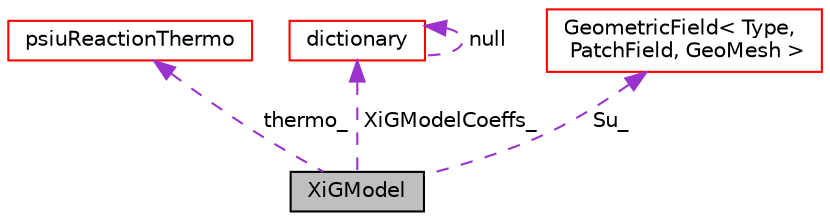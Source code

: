 digraph "XiGModel"
{
  bgcolor="transparent";
  edge [fontname="Helvetica",fontsize="10",labelfontname="Helvetica",labelfontsize="10"];
  node [fontname="Helvetica",fontsize="10",shape=record];
  Node1 [label="XiGModel",height=0.2,width=0.4,color="black", fillcolor="grey75", style="filled", fontcolor="black"];
  Node2 -> Node1 [dir="back",color="darkorchid3",fontsize="10",style="dashed",label=" thermo_" ,fontname="Helvetica"];
  Node2 [label="psiuReactionThermo",height=0.2,width=0.4,color="red",URL="$a02067.html",tooltip="Foam::psiuReactionThermo. "];
  Node3 -> Node1 [dir="back",color="darkorchid3",fontsize="10",style="dashed",label=" XiGModelCoeffs_" ,fontname="Helvetica"];
  Node3 [label="dictionary",height=0.2,width=0.4,color="red",URL="$a00532.html",tooltip="A list of keyword definitions, which are a keyword followed by any number of values (e..."];
  Node3 -> Node3 [dir="back",color="darkorchid3",fontsize="10",style="dashed",label=" null" ,fontname="Helvetica"];
  Node4 -> Node1 [dir="back",color="darkorchid3",fontsize="10",style="dashed",label=" Su_" ,fontname="Helvetica"];
  Node4 [label="GeometricField\< Type,\l PatchField, GeoMesh \>",height=0.2,width=0.4,color="red",URL="$a00937.html",tooltip="Generic GeometricField class. "];
}
